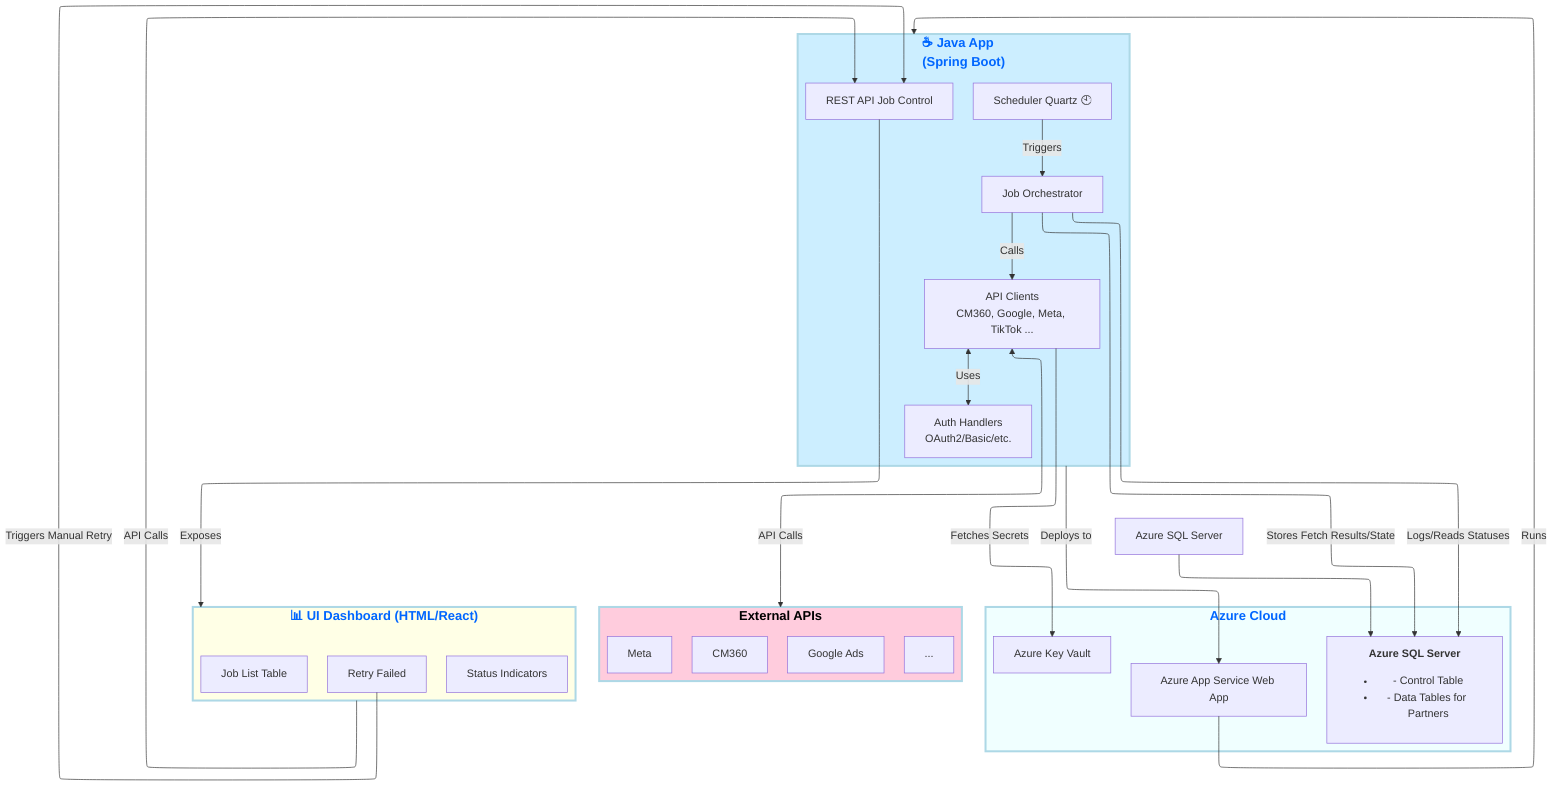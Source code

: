 ---
config:
  theme: mc
  layout: elk
  look: classic
---
flowchart TD
 subgraph Java_App["<span style='color:rgb(0, 102, 255); font-weight: bold; font-size: 1.2em;'> ☕ Java App<br>(Spring Boot)</span>"]
        Java_Scheduler["Scheduler Quartz 🕙"]
        Java_Orchestrator["Job Orchestrator "]
        Java_API_Clients["API Clients<br>CM360, Google, Meta, TikTok ..."]
        Java_Auth_Handlers["Auth Handlers<br>OAuth2/Basic/etc."]
        Java_REST_AP_Job_Control["REST API Job Control"]
  end
 
 subgraph Azure_Cloud["<span style='color:rgb(0, 102, 255); font-weight: bold; font-size: 1.2em;'>Azure Cloud</span>"]
        Azure_App_Service["Azure App Service Web App"]
        Azure_SQL_Server["<b>Azure SQL Server</b><br><ul><li>- Control Table</li><li>- Data Tables for Partners</li></ul>"]
        Azure_KeyVault["Azure Key Vault"]
  end

  subgraph External_APIs["<span style='color:rgb(0, 0, 0); font-weight: bold; font-size: 1.2em;'>External APIs</span>"]
        EAPI_CM360["CM360"]
        EAPI_GOOGLE["Google Ads"]
        EAPI_META["Meta"]
        EAPI_MISC["..."]
  end

 subgraph UI["<span style='color:rgb(0, 102, 255); font-weight: bold; font-size: 1.2em;'>📊 UI Dashboard (HTML/React)</span>"]
        C1["Job List Table"]
        C2["Status Indicators"]
        C3["Retry Failed"]
  end

  Azure_App_Service -- Runs --> Java_App
  Java_Scheduler -- Triggers --> Java_Orchestrator
  Java_Orchestrator -- Calls --> Java_API_Clients
  Java_API_Clients <-- Uses --> Java_Auth_Handlers
  Java_Orchestrator -- Logs/Reads Statuses --> Azure_SQL_Server
  Java_REST_AP_Job_Control -- Exposes --> UI
  UI -- API Calls --> Java_REST_AP_Job_Control
  Java_API_Clients -- Fetches Secrets --> Azure_KeyVault
  Java_Orchestrator -- Stores Fetch Results/State --> Azure_SQL_Server
  C3 -- Triggers Manual Retry --> Java_REST_AP_Job_Control
  Java_App -- Deploys to --> Azure_App_Service
  n1["Azure SQL Server"] --> Azure_SQL_Server
  Java_API_Clients <-- API Calls --> External_APIs

style Azure_Cloud stroke:lightblue,stroke-width:3px,fill:azure
style Java_App stroke:lightblue,stroke-width:3px,fill:#cceeff
style UI stroke:lightblue,stroke-width:3px,fill:#ffffe6
style External_APIs stroke:lightblue,stroke-width:3px,fill:#ffccdd